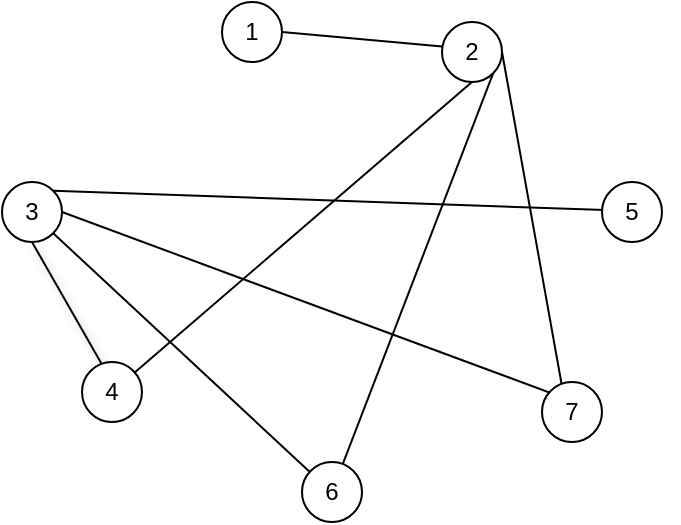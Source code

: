 <mxfile version="12.1.8" type="github" pages="1"><diagram id="D8Z2Ux64ZqP69OtY4yaR" name="Page-1"><mxGraphModel dx="1026" dy="497" grid="1" gridSize="10" guides="1" tooltips="1" connect="1" arrows="1" fold="1" page="1" pageScale="1" pageWidth="3300" pageHeight="4681" math="0" shadow="0"><root><mxCell id="0"/><mxCell id="1" parent="0"/><mxCell id="fBCd5NBD6BYVlHFHRv8H-14" style="edgeStyle=none;rounded=0;orthogonalLoop=1;jettySize=auto;html=1;exitX=1;exitY=0.5;exitDx=0;exitDy=0;entryX=1;entryY=0.5;entryDx=0;entryDy=0;" edge="1" parent="1" source="fBCd5NBD6BYVlHFHRv8H-1" target="fBCd5NBD6BYVlHFHRv8H-2"><mxGeometry relative="1" as="geometry"/></mxCell><mxCell id="fBCd5NBD6BYVlHFHRv8H-1" value="1" style="ellipse;whiteSpace=wrap;html=1;aspect=fixed;" vertex="1" parent="1"><mxGeometry x="240" y="70" width="30" height="30" as="geometry"/></mxCell><mxCell id="fBCd5NBD6BYVlHFHRv8H-9" style="edgeStyle=none;rounded=0;orthogonalLoop=1;jettySize=auto;html=1;exitX=0.5;exitY=1;exitDx=0;exitDy=0;" edge="1" parent="1" source="fBCd5NBD6BYVlHFHRv8H-2"><mxGeometry relative="1" as="geometry"><mxPoint x="185" y="265" as="targetPoint"/></mxGeometry></mxCell><mxCell id="fBCd5NBD6BYVlHFHRv8H-15" style="edgeStyle=none;rounded=0;orthogonalLoop=1;jettySize=auto;html=1;exitX=1;exitY=1;exitDx=0;exitDy=0;" edge="1" parent="1" source="fBCd5NBD6BYVlHFHRv8H-2" target="fBCd5NBD6BYVlHFHRv8H-6"><mxGeometry relative="1" as="geometry"><Array as="points"><mxPoint x="295" y="315"/></Array></mxGeometry></mxCell><mxCell id="fBCd5NBD6BYVlHFHRv8H-16" style="edgeStyle=none;rounded=0;orthogonalLoop=1;jettySize=auto;html=1;exitX=1;exitY=0.5;exitDx=0;exitDy=0;entryX=0.5;entryY=1;entryDx=0;entryDy=0;" edge="1" parent="1" source="fBCd5NBD6BYVlHFHRv8H-2" target="fBCd5NBD6BYVlHFHRv8H-7"><mxGeometry relative="1" as="geometry"/></mxCell><mxCell id="fBCd5NBD6BYVlHFHRv8H-2" value="2" style="ellipse;whiteSpace=wrap;html=1;aspect=fixed;" vertex="1" parent="1"><mxGeometry x="350" y="80" width="30" height="30" as="geometry"/></mxCell><mxCell id="fBCd5NBD6BYVlHFHRv8H-8" style="rounded=0;orthogonalLoop=1;jettySize=auto;html=1;exitX=1;exitY=0.5;exitDx=0;exitDy=0;entryX=1;entryY=0.5;entryDx=0;entryDy=0;" edge="1" parent="1" source="fBCd5NBD6BYVlHFHRv8H-3" target="fBCd5NBD6BYVlHFHRv8H-7"><mxGeometry relative="1" as="geometry"/></mxCell><mxCell id="fBCd5NBD6BYVlHFHRv8H-10" style="rounded=0;orthogonalLoop=1;jettySize=auto;html=1;exitX=0.5;exitY=1;exitDx=0;exitDy=0;shadow=1;" edge="1" parent="1" source="fBCd5NBD6BYVlHFHRv8H-3"><mxGeometry relative="1" as="geometry"><mxPoint x="185" y="260" as="targetPoint"/></mxGeometry></mxCell><mxCell id="fBCd5NBD6BYVlHFHRv8H-11" style="edgeStyle=none;rounded=0;orthogonalLoop=1;jettySize=auto;html=1;exitX=1;exitY=0;exitDx=0;exitDy=0;entryX=1;entryY=0.5;entryDx=0;entryDy=0;" edge="1" parent="1" source="fBCd5NBD6BYVlHFHRv8H-3" target="fBCd5NBD6BYVlHFHRv8H-5"><mxGeometry relative="1" as="geometry"/></mxCell><mxCell id="fBCd5NBD6BYVlHFHRv8H-12" style="edgeStyle=none;rounded=0;orthogonalLoop=1;jettySize=auto;html=1;exitX=1;exitY=1;exitDx=0;exitDy=0;entryX=0.667;entryY=0.667;entryDx=0;entryDy=0;entryPerimeter=0;" edge="1" parent="1" source="fBCd5NBD6BYVlHFHRv8H-3" target="fBCd5NBD6BYVlHFHRv8H-6"><mxGeometry relative="1" as="geometry"><mxPoint x="295" y="305" as="targetPoint"/></mxGeometry></mxCell><mxCell id="fBCd5NBD6BYVlHFHRv8H-3" value="3" style="ellipse;whiteSpace=wrap;html=1;aspect=fixed;" vertex="1" parent="1"><mxGeometry x="130" y="160" width="30" height="30" as="geometry"/></mxCell><mxCell id="fBCd5NBD6BYVlHFHRv8H-4" value="4" style="ellipse;whiteSpace=wrap;html=1;aspect=fixed;" vertex="1" parent="1"><mxGeometry x="170" y="250" width="30" height="30" as="geometry"/></mxCell><mxCell id="fBCd5NBD6BYVlHFHRv8H-5" value="5" style="ellipse;whiteSpace=wrap;html=1;aspect=fixed;" vertex="1" parent="1"><mxGeometry x="430" y="160" width="30" height="30" as="geometry"/></mxCell><mxCell id="fBCd5NBD6BYVlHFHRv8H-6" value="6" style="ellipse;whiteSpace=wrap;html=1;aspect=fixed;" vertex="1" parent="1"><mxGeometry x="280" y="300" width="30" height="30" as="geometry"/></mxCell><mxCell id="fBCd5NBD6BYVlHFHRv8H-7" value="7" style="ellipse;whiteSpace=wrap;html=1;aspect=fixed;" vertex="1" parent="1"><mxGeometry x="400" y="260" width="30" height="30" as="geometry"/></mxCell></root></mxGraphModel></diagram></mxfile>